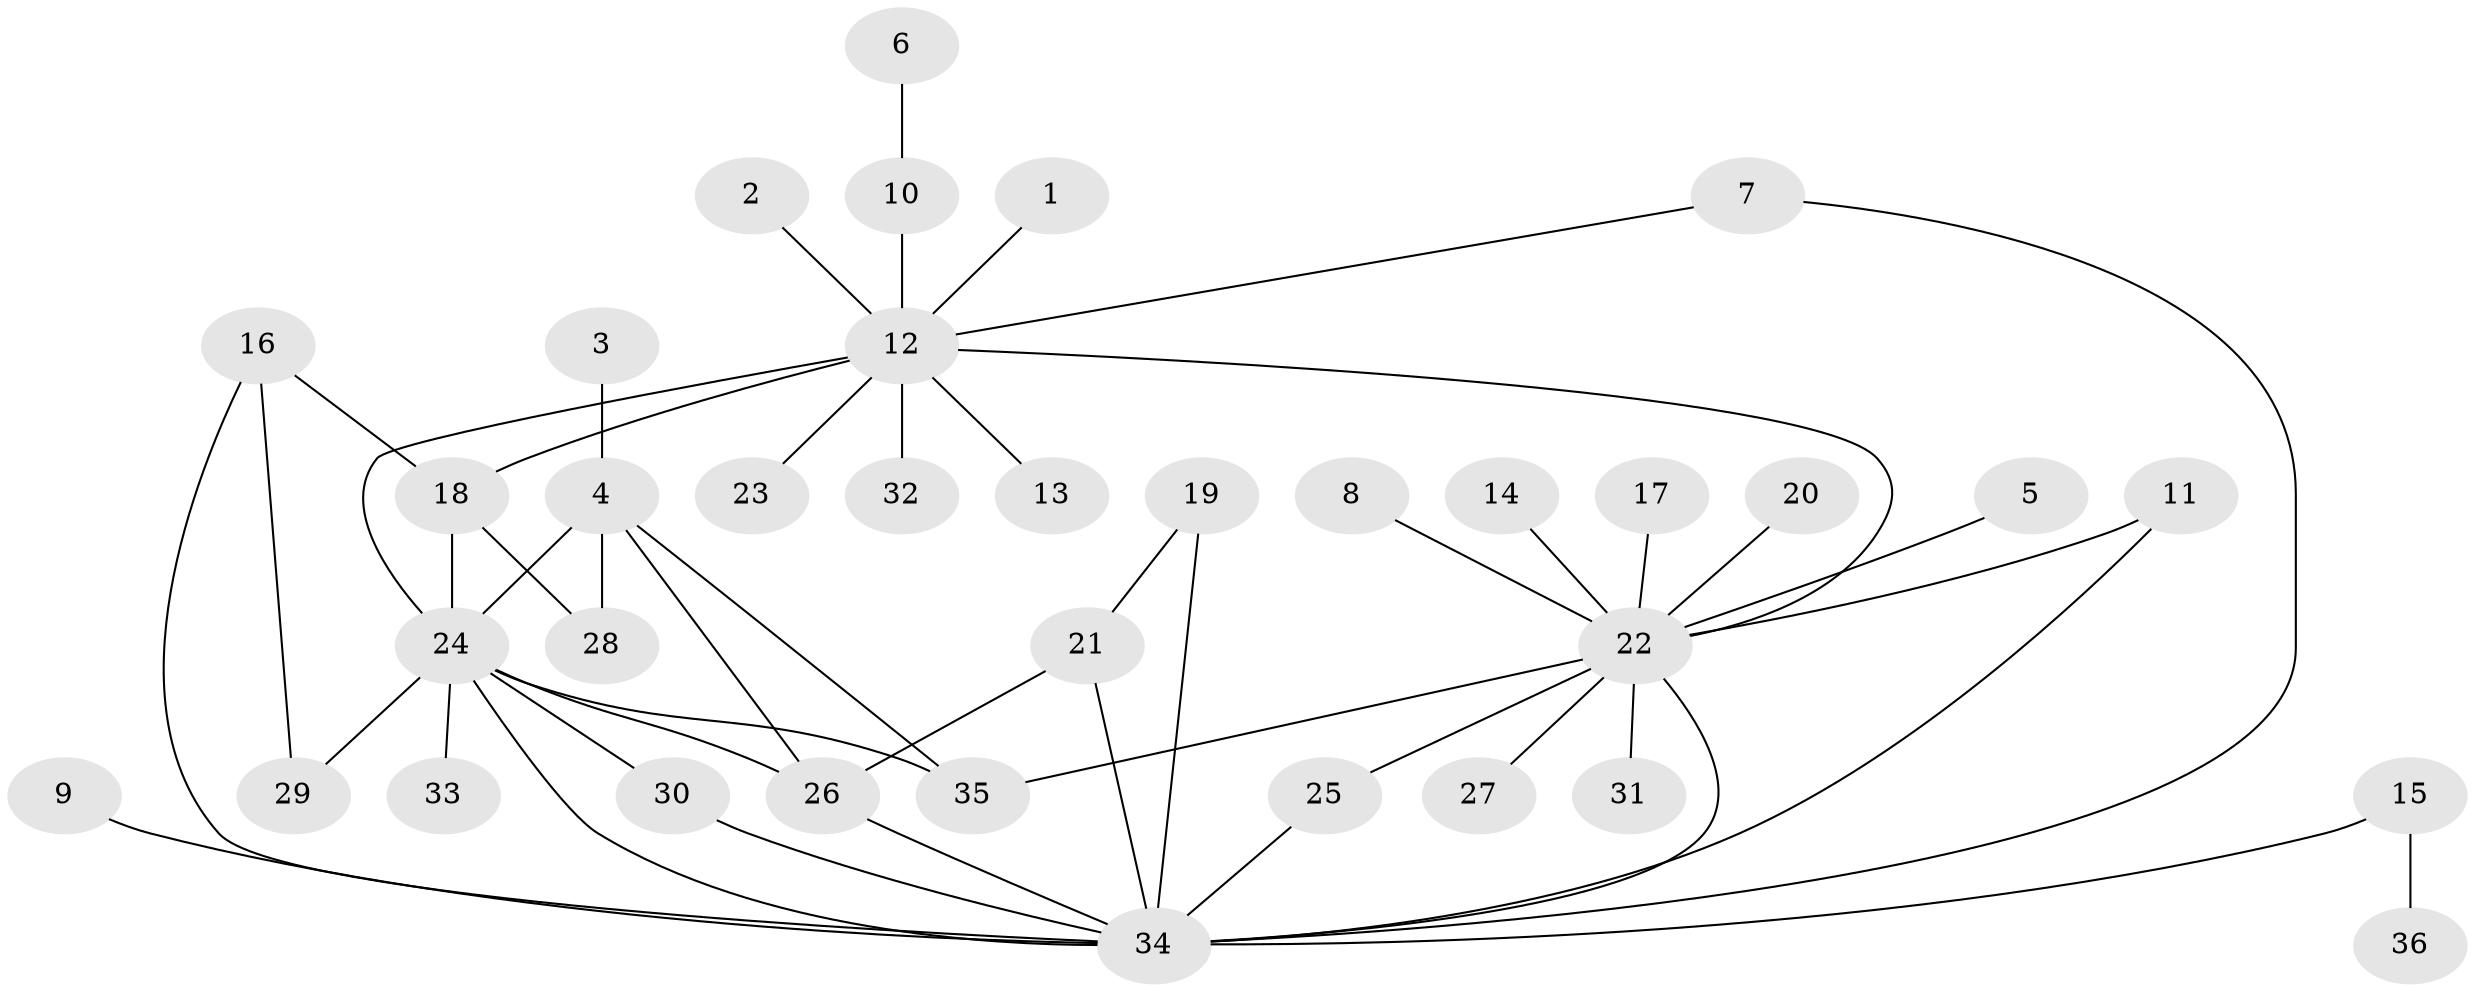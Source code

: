 // original degree distribution, {3: 0.1016949152542373, 14: 0.03389830508474576, 13: 0.03389830508474576, 4: 0.05084745762711865, 1: 0.5254237288135594, 6: 0.01694915254237288, 7: 0.01694915254237288, 5: 0.03389830508474576, 2: 0.1864406779661017}
// Generated by graph-tools (version 1.1) at 2025/36/03/04/25 23:36:39]
// undirected, 36 vertices, 50 edges
graph export_dot {
  node [color=gray90,style=filled];
  1;
  2;
  3;
  4;
  5;
  6;
  7;
  8;
  9;
  10;
  11;
  12;
  13;
  14;
  15;
  16;
  17;
  18;
  19;
  20;
  21;
  22;
  23;
  24;
  25;
  26;
  27;
  28;
  29;
  30;
  31;
  32;
  33;
  34;
  35;
  36;
  1 -- 12 [weight=1.0];
  2 -- 12 [weight=1.0];
  3 -- 4 [weight=1.0];
  4 -- 24 [weight=1.0];
  4 -- 26 [weight=2.0];
  4 -- 28 [weight=1.0];
  4 -- 35 [weight=2.0];
  5 -- 22 [weight=1.0];
  6 -- 10 [weight=1.0];
  7 -- 12 [weight=1.0];
  7 -- 34 [weight=1.0];
  8 -- 22 [weight=1.0];
  9 -- 34 [weight=1.0];
  10 -- 12 [weight=1.0];
  11 -- 22 [weight=1.0];
  11 -- 34 [weight=1.0];
  12 -- 13 [weight=1.0];
  12 -- 18 [weight=1.0];
  12 -- 22 [weight=1.0];
  12 -- 23 [weight=1.0];
  12 -- 24 [weight=2.0];
  12 -- 32 [weight=2.0];
  14 -- 22 [weight=1.0];
  15 -- 34 [weight=1.0];
  15 -- 36 [weight=1.0];
  16 -- 18 [weight=1.0];
  16 -- 29 [weight=1.0];
  16 -- 34 [weight=1.0];
  17 -- 22 [weight=1.0];
  18 -- 24 [weight=2.0];
  18 -- 28 [weight=1.0];
  19 -- 21 [weight=1.0];
  19 -- 34 [weight=1.0];
  20 -- 22 [weight=1.0];
  21 -- 26 [weight=1.0];
  21 -- 34 [weight=1.0];
  22 -- 25 [weight=1.0];
  22 -- 27 [weight=1.0];
  22 -- 31 [weight=1.0];
  22 -- 34 [weight=1.0];
  22 -- 35 [weight=1.0];
  24 -- 26 [weight=1.0];
  24 -- 29 [weight=2.0];
  24 -- 30 [weight=1.0];
  24 -- 33 [weight=1.0];
  24 -- 34 [weight=1.0];
  24 -- 35 [weight=1.0];
  25 -- 34 [weight=1.0];
  26 -- 34 [weight=1.0];
  30 -- 34 [weight=1.0];
}
